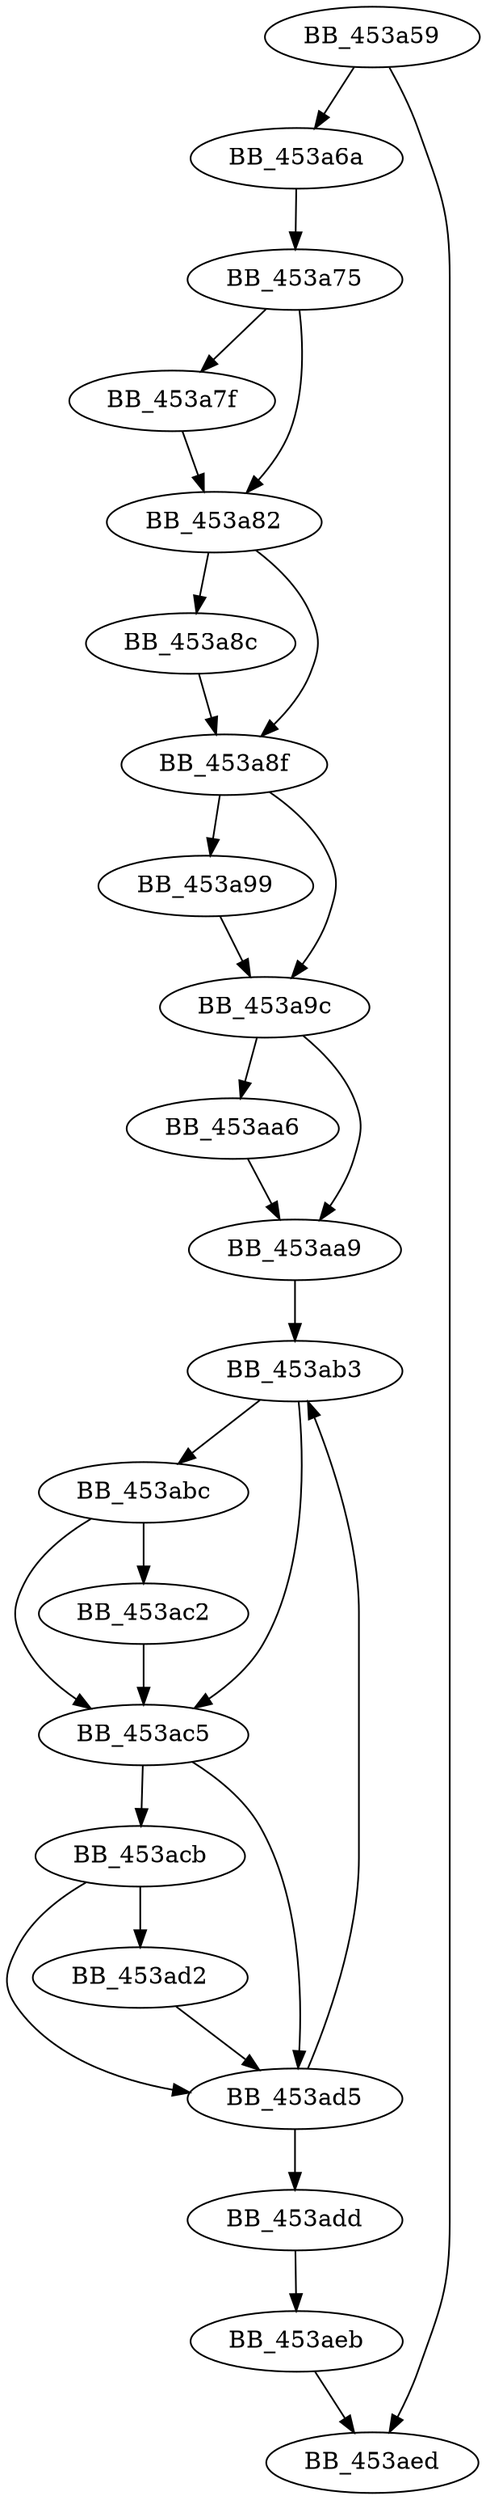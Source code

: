 DiGraph sub_453A59{
BB_453a59->BB_453a6a
BB_453a59->BB_453aed
BB_453a6a->BB_453a75
BB_453a75->BB_453a7f
BB_453a75->BB_453a82
BB_453a7f->BB_453a82
BB_453a82->BB_453a8c
BB_453a82->BB_453a8f
BB_453a8c->BB_453a8f
BB_453a8f->BB_453a99
BB_453a8f->BB_453a9c
BB_453a99->BB_453a9c
BB_453a9c->BB_453aa6
BB_453a9c->BB_453aa9
BB_453aa6->BB_453aa9
BB_453aa9->BB_453ab3
BB_453ab3->BB_453abc
BB_453ab3->BB_453ac5
BB_453abc->BB_453ac2
BB_453abc->BB_453ac5
BB_453ac2->BB_453ac5
BB_453ac5->BB_453acb
BB_453ac5->BB_453ad5
BB_453acb->BB_453ad2
BB_453acb->BB_453ad5
BB_453ad2->BB_453ad5
BB_453ad5->BB_453ab3
BB_453ad5->BB_453add
BB_453add->BB_453aeb
BB_453aeb->BB_453aed
}
